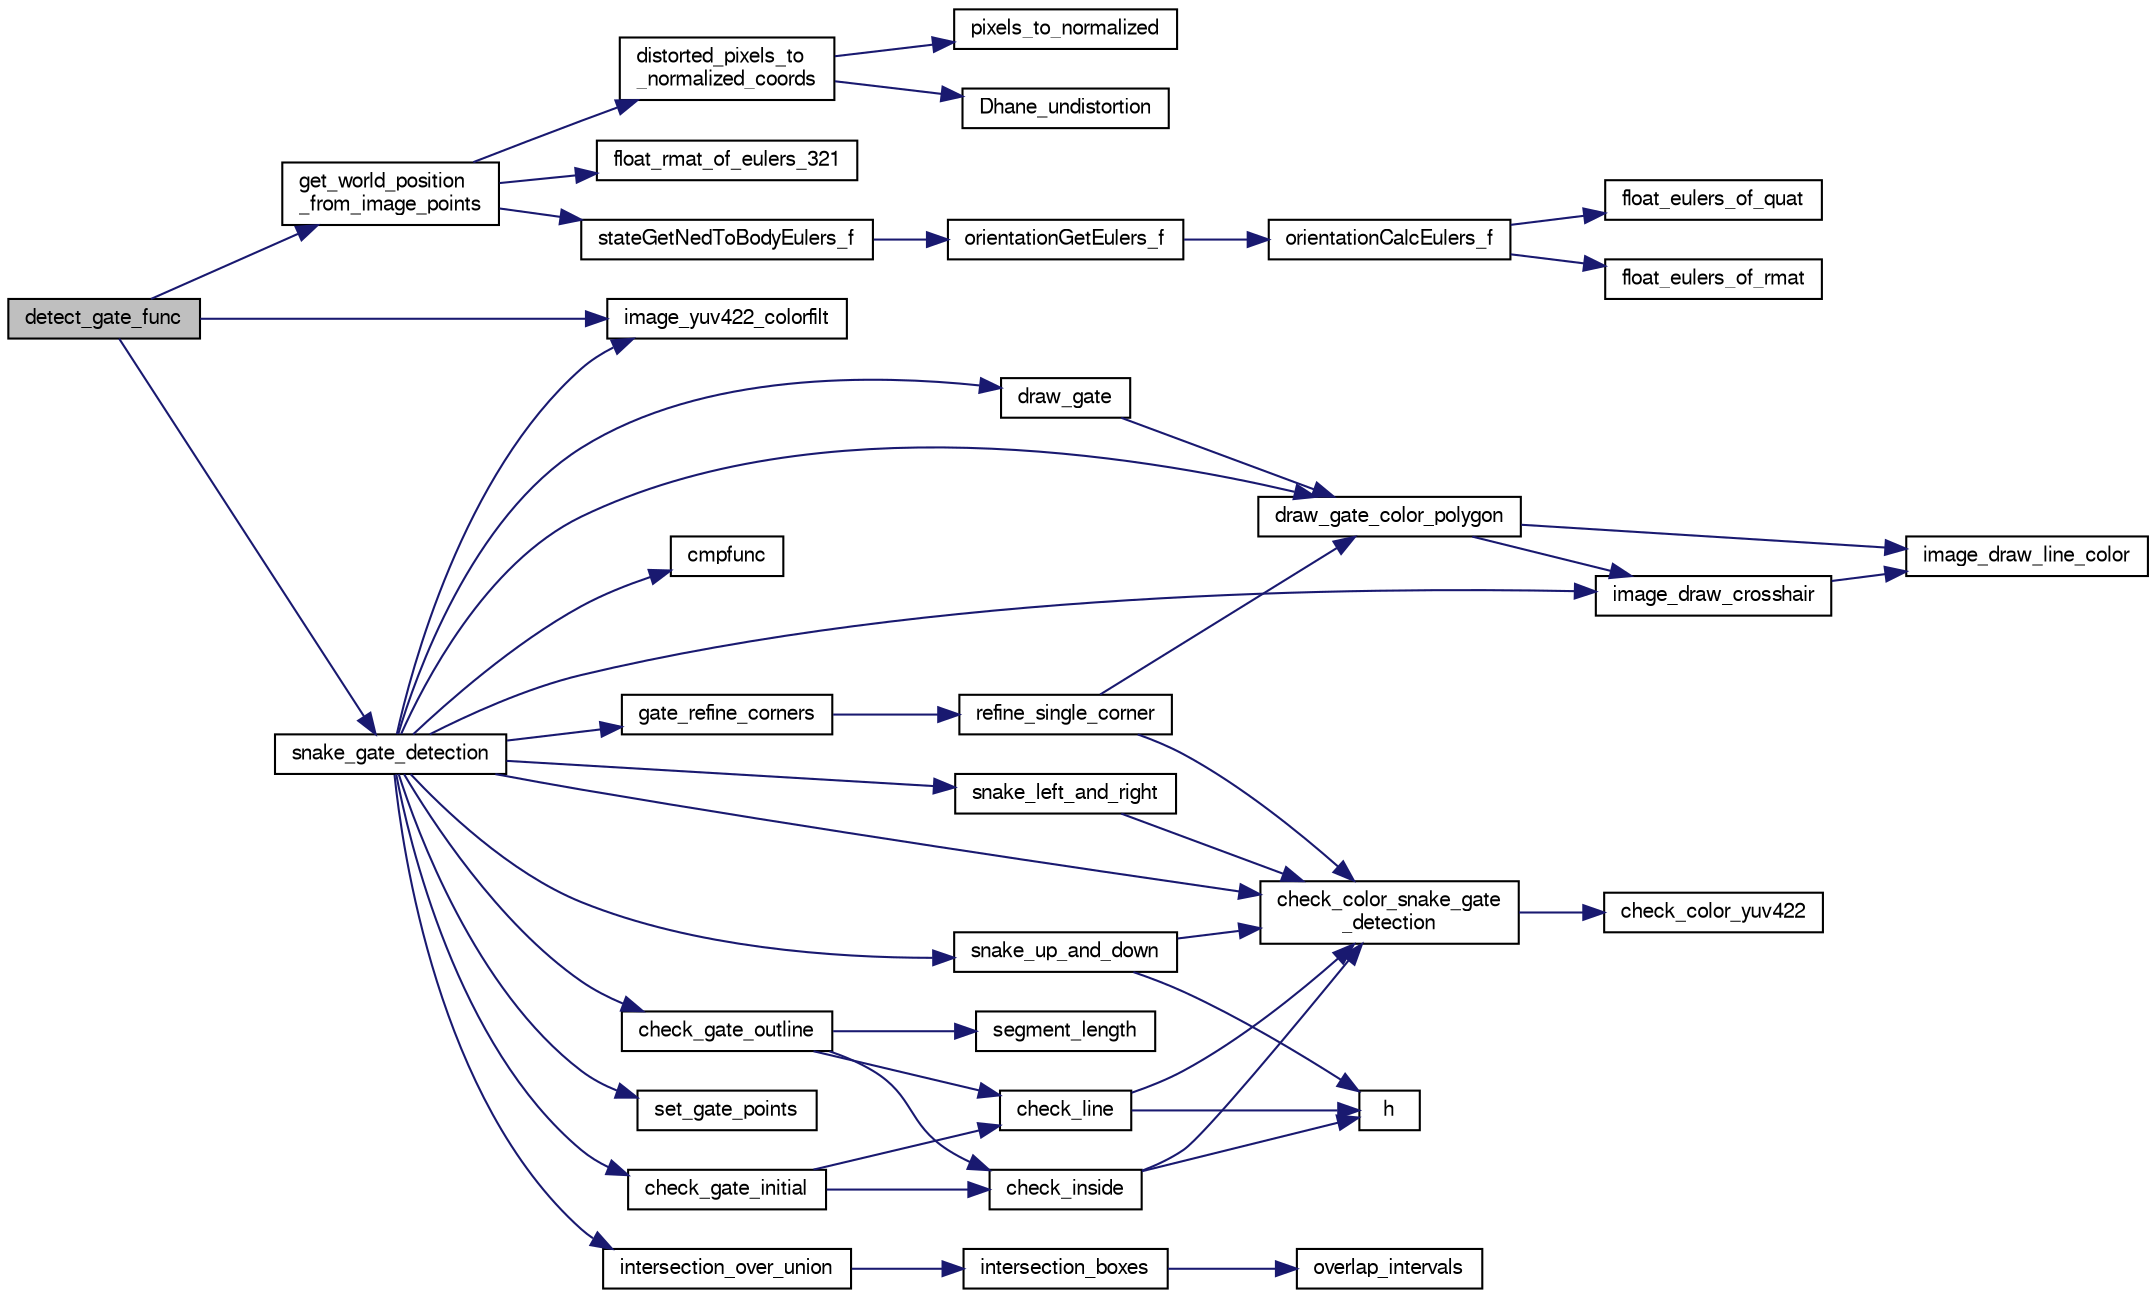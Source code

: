 digraph "detect_gate_func"
{
  edge [fontname="FreeSans",fontsize="10",labelfontname="FreeSans",labelfontsize="10"];
  node [fontname="FreeSans",fontsize="10",shape=record];
  rankdir="LR";
  Node1 [label="detect_gate_func",height=0.2,width=0.4,color="black", fillcolor="grey75", style="filled", fontcolor="black"];
  Node1 -> Node2 [color="midnightblue",fontsize="10",style="solid",fontname="FreeSans"];
  Node2 [label="get_world_position\l_from_image_points",height=0.2,width=0.4,color="black", fillcolor="white", style="filled",URL="$PnP__AHRS_8c.html#a30f92e7ee757f2657644e0df845ff43a",tooltip="Get the world position of the camera, given image coordinates and corresponding world coordinates..."];
  Node2 -> Node3 [color="midnightblue",fontsize="10",style="solid",fontname="FreeSans"];
  Node3 [label="float_rmat_of_eulers_321",height=0.2,width=0.4,color="black", fillcolor="white", style="filled",URL="$group__math__algebra__float.html#ga00bc75df1116d9ecef980b2e9f0699f0",tooltip="Rotation matrix from 321 Euler angles (float). "];
  Node2 -> Node4 [color="midnightblue",fontsize="10",style="solid",fontname="FreeSans"];
  Node4 [label="stateGetNedToBodyEulers_f",height=0.2,width=0.4,color="black", fillcolor="white", style="filled",URL="$group__state__attitude.html#ga9a5e6bac6e7d78e1b33430e73344615b",tooltip="Get vehicle body attitude euler angles (float). "];
  Node4 -> Node5 [color="midnightblue",fontsize="10",style="solid",fontname="FreeSans"];
  Node5 [label="orientationGetEulers_f",height=0.2,width=0.4,color="black", fillcolor="white", style="filled",URL="$group__math__orientation__representation.html#gaaae3838d0b45682d48257d5dbfff3030",tooltip="Get vehicle body attitude euler angles (float). "];
  Node5 -> Node6 [color="midnightblue",fontsize="10",style="solid",fontname="FreeSans"];
  Node6 [label="orientationCalcEulers_f",height=0.2,width=0.4,color="black", fillcolor="white", style="filled",URL="$group__math__orientation__representation.html#ga8b8bf1c74adb971f399f0dd4f84d9388"];
  Node6 -> Node7 [color="midnightblue",fontsize="10",style="solid",fontname="FreeSans"];
  Node7 [label="float_eulers_of_rmat",height=0.2,width=0.4,color="black", fillcolor="white", style="filled",URL="$group__math__algebra__float.html#gac568e7074d2732d1237f80898c1dfb76"];
  Node6 -> Node8 [color="midnightblue",fontsize="10",style="solid",fontname="FreeSans"];
  Node8 [label="float_eulers_of_quat",height=0.2,width=0.4,color="black", fillcolor="white", style="filled",URL="$group__math__algebra__float.html#gacd48accfe6eaac320b0d651d894e1db8",tooltip="euler rotation &#39;ZYX&#39; "];
  Node2 -> Node9 [color="midnightblue",fontsize="10",style="solid",fontname="FreeSans"];
  Node9 [label="distorted_pixels_to\l_normalized_coords",height=0.2,width=0.4,color="black", fillcolor="white", style="filled",URL="$undistortion_8c.html#a2c56172dffbf789b4b5c164c08395740",tooltip="Transform distorted pixel coordinates to normalized coordinates. "];
  Node9 -> Node10 [color="midnightblue",fontsize="10",style="solid",fontname="FreeSans"];
  Node10 [label="pixels_to_normalized",height=0.2,width=0.4,color="black", fillcolor="white", style="filled",URL="$undistortion_8c.html#abd20e3c24af3ed0e37744adcbcd6fbc2",tooltip="Transform pixel coordinates to normalized coordinates. "];
  Node9 -> Node11 [color="midnightblue",fontsize="10",style="solid",fontname="FreeSans"];
  Node11 [label="Dhane_undistortion",height=0.2,width=0.4,color="black", fillcolor="white", style="filled",URL="$undistortion_8c.html#a81ad256378b5df58e5c0e61f3bddcbe2",tooltip="Undistort distorted normalized image coordinates with the invertible Dhane method. "];
  Node1 -> Node12 [color="midnightblue",fontsize="10",style="solid",fontname="FreeSans"];
  Node12 [label="image_yuv422_colorfilt",height=0.2,width=0.4,color="black", fillcolor="white", style="filled",URL="$image_8c.html#aa5bba6b2f386abf2ac701492f6a48bc9",tooltip="Filter colors in an YUV422 image. "];
  Node1 -> Node13 [color="midnightblue",fontsize="10",style="solid",fontname="FreeSans"];
  Node13 [label="snake_gate_detection",height=0.2,width=0.4,color="black", fillcolor="white", style="filled",URL="$snake__gate__detection_8c.html#a6f4b4ad6fe02036ec21c3ad960c041bd",tooltip="Run snake gate detection on an image. "];
  Node13 -> Node14 [color="midnightblue",fontsize="10",style="solid",fontname="FreeSans"];
  Node14 [label="check_color_snake_gate\l_detection",height=0.2,width=0.4,color="black", fillcolor="white", style="filled",URL="$snake__gate__detection_8c.html#a0981ce70dd28acd9b61fd0da4248798f"];
  Node14 -> Node15 [color="midnightblue",fontsize="10",style="solid",fontname="FreeSans"];
  Node15 [label="check_color_yuv422",height=0.2,width=0.4,color="black", fillcolor="white", style="filled",URL="$image_8c.html#a6f14c04ea0779b7962d796490e0c8420",tooltip="Checks the color of a single pixel in a YUV422 image. "];
  Node13 -> Node16 [color="midnightblue",fontsize="10",style="solid",fontname="FreeSans"];
  Node16 [label="snake_up_and_down",height=0.2,width=0.4,color="black", fillcolor="white", style="filled",URL="$snake__gate__detection_8c.html#ac1ed4c7026af2f6090d0098ea9276559",tooltip="The actual snaking. "];
  Node16 -> Node14 [color="midnightblue",fontsize="10",style="solid",fontname="FreeSans"];
  Node16 -> Node17 [color="midnightblue",fontsize="10",style="solid",fontname="FreeSans"];
  Node17 [label="h",height=0.2,width=0.4,color="black", fillcolor="white", style="filled",URL="$UKF__Wind__Estimator_8c.html#a1b540e52aff26922bc43ff126fa35270"];
  Node13 -> Node18 [color="midnightblue",fontsize="10",style="solid",fontname="FreeSans"];
  Node18 [label="snake_left_and_right",height=0.2,width=0.4,color="black", fillcolor="white", style="filled",URL="$snake__gate__detection_8c.html#aef693c11bfcfa77faaaefba6304e4308",tooltip="The actual snaking. "];
  Node18 -> Node14 [color="midnightblue",fontsize="10",style="solid",fontname="FreeSans"];
  Node13 -> Node19 [color="midnightblue",fontsize="10",style="solid",fontname="FreeSans"];
  Node19 [label="check_gate_initial",height=0.2,width=0.4,color="black", fillcolor="white", style="filled",URL="$snake__gate__detection_8c.html#a864922da035b3c31db233b17ccc345d8",tooltip="Check the outline and the center of the gate. "];
  Node19 -> Node20 [color="midnightblue",fontsize="10",style="solid",fontname="FreeSans"];
  Node20 [label="check_line",height=0.2,width=0.4,color="black", fillcolor="white", style="filled",URL="$snake__gate__detection_8c.html#a4fc05622300f85dd1b71353c16923ca6",tooltip="Checks whether points on a line between two 2D-points are of a given color. "];
  Node20 -> Node17 [color="midnightblue",fontsize="10",style="solid",fontname="FreeSans"];
  Node20 -> Node14 [color="midnightblue",fontsize="10",style="solid",fontname="FreeSans"];
  Node19 -> Node21 [color="midnightblue",fontsize="10",style="solid",fontname="FreeSans"];
  Node21 [label="check_inside",height=0.2,width=0.4,color="black", fillcolor="white", style="filled",URL="$snake__gate__detection_8c.html#ad427f2f71b35a1c9cfddeda6016eadbf"];
  Node21 -> Node17 [color="midnightblue",fontsize="10",style="solid",fontname="FreeSans"];
  Node21 -> Node14 [color="midnightblue",fontsize="10",style="solid",fontname="FreeSans"];
  Node13 -> Node22 [color="midnightblue",fontsize="10",style="solid",fontname="FreeSans"];
  Node22 [label="check_gate_outline",height=0.2,width=0.4,color="black", fillcolor="white", style="filled",URL="$snake__gate__detection_8c.html#ace002ac27557c54636e18910bbf442b8",tooltip="Check only the outline of the gate. "];
  Node22 -> Node20 [color="midnightblue",fontsize="10",style="solid",fontname="FreeSans"];
  Node22 -> Node23 [color="midnightblue",fontsize="10",style="solid",fontname="FreeSans"];
  Node23 [label="segment_length",height=0.2,width=0.4,color="black", fillcolor="white", style="filled",URL="$snake__gate__detection_8c.html#a95be7abc3abcecbe58309a065d099f87",tooltip="Determine the segment length between two 2D-points. "];
  Node22 -> Node21 [color="midnightblue",fontsize="10",style="solid",fontname="FreeSans"];
  Node13 -> Node24 [color="midnightblue",fontsize="10",style="solid",fontname="FreeSans"];
  Node24 [label="set_gate_points",height=0.2,width=0.4,color="black", fillcolor="white", style="filled",URL="$snake__gate__detection_8c.html#ae8a819264189a243f210db763c40d893",tooltip="Determine and set the corner locations in gate.x_corners, g.y_corners, based on the center of the gat..."];
  Node13 -> Node25 [color="midnightblue",fontsize="10",style="solid",fontname="FreeSans"];
  Node25 [label="intersection_over_union",height=0.2,width=0.4,color="black", fillcolor="white", style="filled",URL="$snake__gate__detection_8c.html#aebc98e80a4263c1220b508a0a3ca975a"];
  Node25 -> Node26 [color="midnightblue",fontsize="10",style="solid",fontname="FreeSans"];
  Node26 [label="intersection_boxes",height=0.2,width=0.4,color="black", fillcolor="white", style="filled",URL="$snake__gate__detection_8c.html#a1dc48b4673a3131cf83a0d0692c95183"];
  Node26 -> Node27 [color="midnightblue",fontsize="10",style="solid",fontname="FreeSans"];
  Node27 [label="overlap_intervals",height=0.2,width=0.4,color="black", fillcolor="white", style="filled",URL="$snake__gate__detection_8c.html#a12f648ab707f85b8c8fdf5915a415beb"];
  Node13 -> Node28 [color="midnightblue",fontsize="10",style="solid",fontname="FreeSans"];
  Node28 [label="draw_gate_color_polygon",height=0.2,width=0.4,color="black", fillcolor="white", style="filled",URL="$snake__gate__detection_8c.html#a187099f3c8b15ddf2fc47461c89e13fe",tooltip="Draw the gate on an image, using the corner points, possibly resulting in a polygon. "];
  Node28 -> Node29 [color="midnightblue",fontsize="10",style="solid",fontname="FreeSans"];
  Node29 [label="image_draw_crosshair",height=0.2,width=0.4,color="black", fillcolor="white", style="filled",URL="$image_8c.html#a3855947fea757e63088255cd9e68fcda",tooltip="Draw a cross-hair on the image. "];
  Node29 -> Node30 [color="midnightblue",fontsize="10",style="solid",fontname="FreeSans"];
  Node30 [label="image_draw_line_color",height=0.2,width=0.4,color="black", fillcolor="white", style="filled",URL="$image_8c.html#a5b1f40ae3b945985c9f4d09bdd313de8",tooltip="Draw a line on the image. "];
  Node28 -> Node30 [color="midnightblue",fontsize="10",style="solid",fontname="FreeSans"];
  Node13 -> Node31 [color="midnightblue",fontsize="10",style="solid",fontname="FreeSans"];
  Node31 [label="gate_refine_corners",height=0.2,width=0.4,color="black", fillcolor="white", style="filled",URL="$snake__gate__detection_8c.html#a2a3da4e9600e16e13b490769b3374ffa",tooltip="Refine the four corners of the gate, based on the color around the supposed corner locations..."];
  Node31 -> Node32 [color="midnightblue",fontsize="10",style="solid",fontname="FreeSans"];
  Node32 [label="refine_single_corner",height=0.2,width=0.4,color="black", fillcolor="white", style="filled",URL="$snake__gate__detection_8c.html#af769b63bbec582d186cbe93175d6dc8c",tooltip="Refine a single corner, based on the color around the coordinate. "];
  Node32 -> Node28 [color="midnightblue",fontsize="10",style="solid",fontname="FreeSans"];
  Node32 -> Node14 [color="midnightblue",fontsize="10",style="solid",fontname="FreeSans"];
  Node13 -> Node33 [color="midnightblue",fontsize="10",style="solid",fontname="FreeSans"];
  Node33 [label="cmpfunc",height=0.2,width=0.4,color="black", fillcolor="white", style="filled",URL="$snake__gate__detection_8c.html#a4ffbd7d116c633fda2c1957ca42cadb9"];
  Node13 -> Node34 [color="midnightblue",fontsize="10",style="solid",fontname="FreeSans"];
  Node34 [label="draw_gate",height=0.2,width=0.4,color="black", fillcolor="white", style="filled",URL="$snake__gate__detection_8c.html#afa74197068ad47804df4125b8601b31c",tooltip="Draw the gate on an image. "];
  Node34 -> Node28 [color="midnightblue",fontsize="10",style="solid",fontname="FreeSans"];
  Node13 -> Node12 [color="midnightblue",fontsize="10",style="solid",fontname="FreeSans"];
  Node13 -> Node29 [color="midnightblue",fontsize="10",style="solid",fontname="FreeSans"];
}
